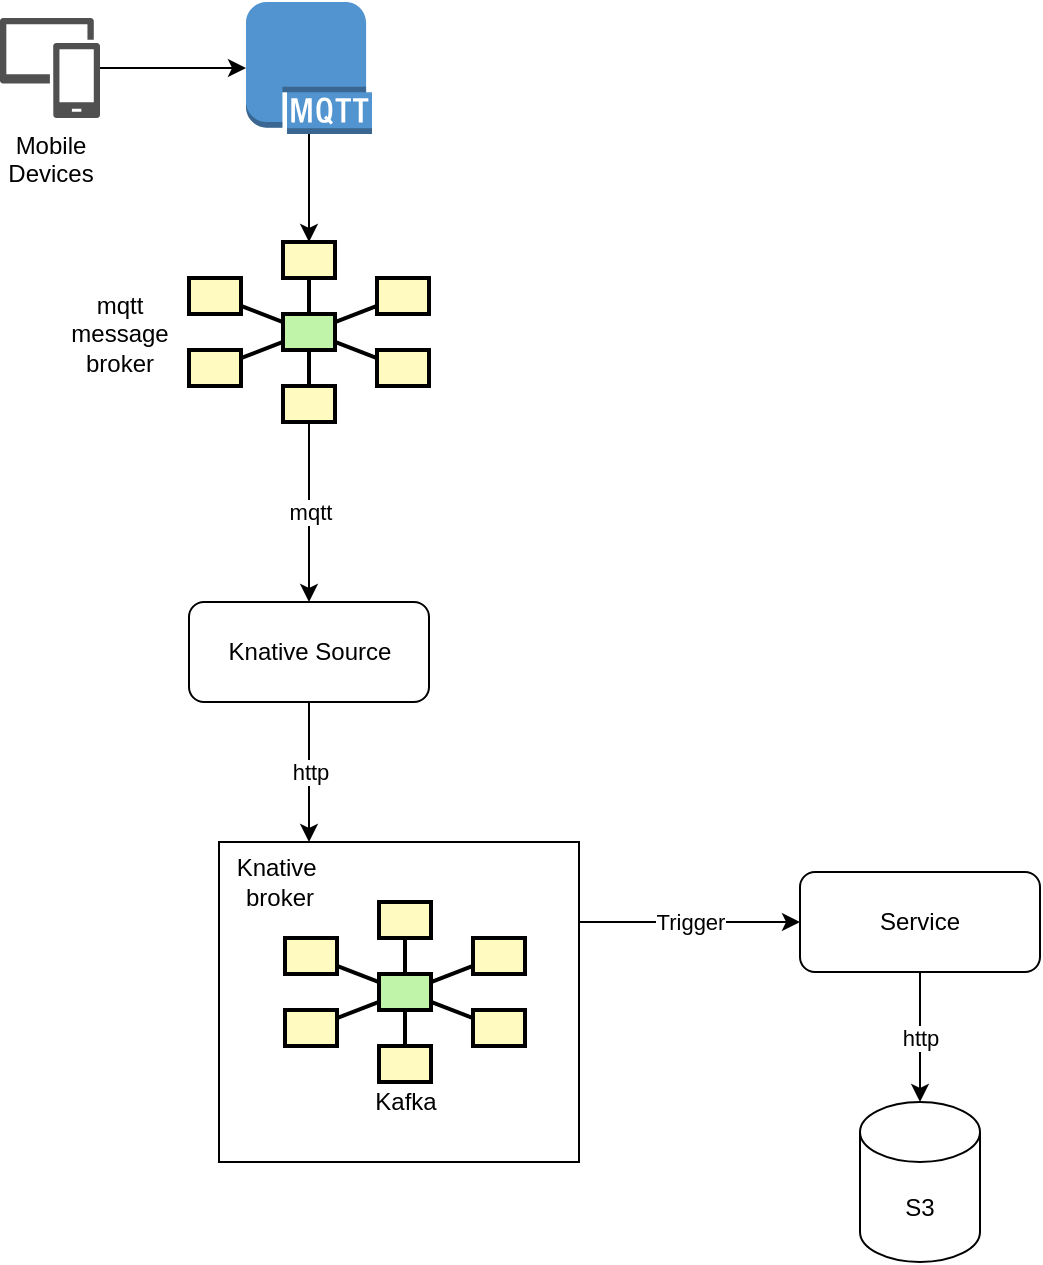<mxfile version="13.7.3" type="github"><diagram id="nV7kE_oXZtvIkgPKJ71w" name="Page-1"><mxGraphModel dx="1238" dy="1299" grid="1" gridSize="10" guides="1" tooltips="1" connect="1" arrows="1" fold="1" page="1" pageScale="1" pageWidth="850" pageHeight="1100" math="0" shadow="0"><root><mxCell id="0"/><mxCell id="1" parent="0"/><mxCell id="1ktBRY_Vf5KkCY2ygiNq-58" value="Trigger" style="edgeStyle=orthogonalEdgeStyle;rounded=0;orthogonalLoop=1;jettySize=auto;html=1;exitX=1;exitY=0.25;exitDx=0;exitDy=0;entryX=0;entryY=0.5;entryDx=0;entryDy=0;" edge="1" parent="1" source="1ktBRY_Vf5KkCY2ygiNq-50" target="1ktBRY_Vf5KkCY2ygiNq-56"><mxGeometry relative="1" as="geometry"/></mxCell><mxCell id="1ktBRY_Vf5KkCY2ygiNq-50" value="" style="rounded=0;whiteSpace=wrap;html=1;" vertex="1" parent="1"><mxGeometry x="169.5" y="540" width="180" height="160" as="geometry"/></mxCell><mxCell id="1ktBRY_Vf5KkCY2ygiNq-1" value="" style="strokeWidth=2;dashed=0;align=center;fontSize=8;shape=rect;fillColor=#fffbc0;strokeColor=#000000;" vertex="1" parent="1"><mxGeometry x="201.5" y="240" width="26" height="18" as="geometry"/></mxCell><mxCell id="1ktBRY_Vf5KkCY2ygiNq-2" value="" style="strokeWidth=2;dashed=0;align=center;fontSize=8;shape=rect;fillColor=#fffbc0;strokeColor=#000000;" vertex="1" parent="1"><mxGeometry x="154.5" y="258" width="26" height="18" as="geometry"/></mxCell><mxCell id="1ktBRY_Vf5KkCY2ygiNq-3" value="" style="strokeWidth=2;dashed=0;align=center;fontSize=8;shape=rect;fillColor=#fffbc0;strokeColor=#000000;" vertex="1" parent="1"><mxGeometry x="248.5" y="258" width="26" height="18" as="geometry"/></mxCell><mxCell id="1ktBRY_Vf5KkCY2ygiNq-4" value="" style="strokeWidth=2;dashed=0;align=center;fontSize=8;shape=rect;fillColor=#fffbc0;strokeColor=#000000;" vertex="1" parent="1"><mxGeometry x="154.5" y="294" width="26" height="18" as="geometry"/></mxCell><mxCell id="1ktBRY_Vf5KkCY2ygiNq-5" value="" style="strokeWidth=2;dashed=0;align=center;fontSize=8;shape=rect;fillColor=#fffbc0;strokeColor=#000000;" vertex="1" parent="1"><mxGeometry x="248.5" y="294" width="26" height="18" as="geometry"/></mxCell><mxCell id="1ktBRY_Vf5KkCY2ygiNq-51" value="mqtt" style="edgeStyle=orthogonalEdgeStyle;rounded=0;orthogonalLoop=1;jettySize=auto;html=1;exitX=0.5;exitY=1;exitDx=0;exitDy=0;entryX=0.5;entryY=0;entryDx=0;entryDy=0;" edge="1" parent="1" source="1ktBRY_Vf5KkCY2ygiNq-6" target="1ktBRY_Vf5KkCY2ygiNq-47"><mxGeometry relative="1" as="geometry"/></mxCell><mxCell id="1ktBRY_Vf5KkCY2ygiNq-6" value="" style="strokeWidth=2;dashed=0;align=center;fontSize=8;shape=rect;fillColor=#fffbc0;strokeColor=#000000;" vertex="1" parent="1"><mxGeometry x="201.5" y="312" width="26" height="18" as="geometry"/></mxCell><mxCell id="1ktBRY_Vf5KkCY2ygiNq-7" value="" style="strokeWidth=2;dashed=0;align=center;fontSize=8;shape=rect;fillColor=#c0f5a9;strokeColor=#000000;" vertex="1" parent="1"><mxGeometry x="201.5" y="276" width="26" height="18" as="geometry"/></mxCell><mxCell id="1ktBRY_Vf5KkCY2ygiNq-8" value="" style="edgeStyle=none;endArrow=none;dashed=0;html=1;strokeWidth=2;" edge="1" source="1ktBRY_Vf5KkCY2ygiNq-7" target="1ktBRY_Vf5KkCY2ygiNq-1" parent="1"><mxGeometry relative="1" as="geometry"/></mxCell><mxCell id="1ktBRY_Vf5KkCY2ygiNq-9" value="" style="edgeStyle=none;endArrow=none;dashed=0;html=1;strokeWidth=2;" edge="1" source="1ktBRY_Vf5KkCY2ygiNq-7" target="1ktBRY_Vf5KkCY2ygiNq-2" parent="1"><mxGeometry relative="1" as="geometry"/></mxCell><mxCell id="1ktBRY_Vf5KkCY2ygiNq-10" value="" style="edgeStyle=none;endArrow=none;dashed=0;html=1;strokeWidth=2;" edge="1" source="1ktBRY_Vf5KkCY2ygiNq-7" target="1ktBRY_Vf5KkCY2ygiNq-3" parent="1"><mxGeometry relative="1" as="geometry"/></mxCell><mxCell id="1ktBRY_Vf5KkCY2ygiNq-11" value="" style="edgeStyle=none;endArrow=none;dashed=0;html=1;strokeWidth=2;" edge="1" source="1ktBRY_Vf5KkCY2ygiNq-7" target="1ktBRY_Vf5KkCY2ygiNq-4" parent="1"><mxGeometry relative="1" as="geometry"/></mxCell><mxCell id="1ktBRY_Vf5KkCY2ygiNq-12" value="" style="edgeStyle=none;endArrow=none;dashed=0;html=1;strokeWidth=2;" edge="1" source="1ktBRY_Vf5KkCY2ygiNq-7" target="1ktBRY_Vf5KkCY2ygiNq-5" parent="1"><mxGeometry relative="1" as="geometry"/></mxCell><mxCell id="1ktBRY_Vf5KkCY2ygiNq-13" value="" style="edgeStyle=none;endArrow=none;dashed=0;html=1;strokeWidth=2;" edge="1" source="1ktBRY_Vf5KkCY2ygiNq-7" target="1ktBRY_Vf5KkCY2ygiNq-6" parent="1"><mxGeometry relative="1" as="geometry"/></mxCell><mxCell id="1ktBRY_Vf5KkCY2ygiNq-14" value="mqtt&lt;br&gt;message&lt;br&gt;broker" style="text;html=1;strokeColor=none;fillColor=none;align=center;verticalAlign=middle;whiteSpace=wrap;rounded=0;" vertex="1" parent="1"><mxGeometry x="100" y="276" width="40" height="20" as="geometry"/></mxCell><mxCell id="1ktBRY_Vf5KkCY2ygiNq-18" style="edgeStyle=orthogonalEdgeStyle;rounded=0;orthogonalLoop=1;jettySize=auto;html=1;exitX=1;exitY=0.5;exitDx=0;exitDy=0;exitPerimeter=0;" edge="1" parent="1" source="1ktBRY_Vf5KkCY2ygiNq-16" target="1ktBRY_Vf5KkCY2ygiNq-17"><mxGeometry relative="1" as="geometry"/></mxCell><mxCell id="1ktBRY_Vf5KkCY2ygiNq-16" value="Mobile&lt;br&gt;Devices" style="pointerEvents=1;shadow=0;dashed=0;html=1;strokeColor=none;labelPosition=center;verticalLabelPosition=bottom;verticalAlign=top;align=center;fillColor=#505050;shape=mxgraph.mscae.intune.device_group" vertex="1" parent="1"><mxGeometry x="60" y="128" width="50" height="50" as="geometry"/></mxCell><mxCell id="1ktBRY_Vf5KkCY2ygiNq-19" style="edgeStyle=orthogonalEdgeStyle;rounded=0;orthogonalLoop=1;jettySize=auto;html=1;exitX=0.5;exitY=1;exitDx=0;exitDy=0;exitPerimeter=0;entryX=0.5;entryY=0;entryDx=0;entryDy=0;" edge="1" parent="1" source="1ktBRY_Vf5KkCY2ygiNq-17" target="1ktBRY_Vf5KkCY2ygiNq-1"><mxGeometry relative="1" as="geometry"/></mxCell><mxCell id="1ktBRY_Vf5KkCY2ygiNq-17" value="" style="outlineConnect=0;dashed=0;verticalLabelPosition=bottom;verticalAlign=top;align=center;html=1;shape=mxgraph.aws3.mqtt_protocol;fillColor=#5294CF;gradientColor=none;" vertex="1" parent="1"><mxGeometry x="183" y="120" width="63" height="66" as="geometry"/></mxCell><mxCell id="1ktBRY_Vf5KkCY2ygiNq-33" value="" style="strokeWidth=2;dashed=0;align=center;fontSize=8;shape=rect;fillColor=#fffbc0;strokeColor=#000000;" vertex="1" parent="1"><mxGeometry x="249.5" y="570" width="26" height="18" as="geometry"/></mxCell><mxCell id="1ktBRY_Vf5KkCY2ygiNq-34" value="" style="strokeWidth=2;dashed=0;align=center;fontSize=8;shape=rect;fillColor=#fffbc0;strokeColor=#000000;" vertex="1" parent="1"><mxGeometry x="202.5" y="588" width="26" height="18" as="geometry"/></mxCell><mxCell id="1ktBRY_Vf5KkCY2ygiNq-35" value="" style="strokeWidth=2;dashed=0;align=center;fontSize=8;shape=rect;fillColor=#fffbc0;strokeColor=#000000;" vertex="1" parent="1"><mxGeometry x="296.5" y="588" width="26" height="18" as="geometry"/></mxCell><mxCell id="1ktBRY_Vf5KkCY2ygiNq-36" value="" style="strokeWidth=2;dashed=0;align=center;fontSize=8;shape=rect;fillColor=#fffbc0;strokeColor=#000000;" vertex="1" parent="1"><mxGeometry x="202.5" y="624" width="26" height="18" as="geometry"/></mxCell><mxCell id="1ktBRY_Vf5KkCY2ygiNq-37" value="" style="strokeWidth=2;dashed=0;align=center;fontSize=8;shape=rect;fillColor=#fffbc0;strokeColor=#000000;" vertex="1" parent="1"><mxGeometry x="296.5" y="624" width="26" height="18" as="geometry"/></mxCell><mxCell id="1ktBRY_Vf5KkCY2ygiNq-38" value="" style="strokeWidth=2;dashed=0;align=center;fontSize=8;shape=rect;fillColor=#fffbc0;strokeColor=#000000;" vertex="1" parent="1"><mxGeometry x="249.5" y="642" width="26" height="18" as="geometry"/></mxCell><mxCell id="1ktBRY_Vf5KkCY2ygiNq-39" value="" style="strokeWidth=2;dashed=0;align=center;fontSize=8;shape=rect;fillColor=#c0f5a9;strokeColor=#000000;" vertex="1" parent="1"><mxGeometry x="249.5" y="606" width="26" height="18" as="geometry"/></mxCell><mxCell id="1ktBRY_Vf5KkCY2ygiNq-40" value="" style="edgeStyle=none;endArrow=none;dashed=0;html=1;strokeWidth=2;" edge="1" parent="1" source="1ktBRY_Vf5KkCY2ygiNq-39" target="1ktBRY_Vf5KkCY2ygiNq-33"><mxGeometry relative="1" as="geometry"/></mxCell><mxCell id="1ktBRY_Vf5KkCY2ygiNq-41" value="" style="edgeStyle=none;endArrow=none;dashed=0;html=1;strokeWidth=2;" edge="1" parent="1" source="1ktBRY_Vf5KkCY2ygiNq-39" target="1ktBRY_Vf5KkCY2ygiNq-34"><mxGeometry relative="1" as="geometry"/></mxCell><mxCell id="1ktBRY_Vf5KkCY2ygiNq-42" value="" style="edgeStyle=none;endArrow=none;dashed=0;html=1;strokeWidth=2;" edge="1" parent="1" source="1ktBRY_Vf5KkCY2ygiNq-39" target="1ktBRY_Vf5KkCY2ygiNq-35"><mxGeometry relative="1" as="geometry"/></mxCell><mxCell id="1ktBRY_Vf5KkCY2ygiNq-43" value="" style="edgeStyle=none;endArrow=none;dashed=0;html=1;strokeWidth=2;" edge="1" parent="1" source="1ktBRY_Vf5KkCY2ygiNq-39" target="1ktBRY_Vf5KkCY2ygiNq-36"><mxGeometry relative="1" as="geometry"/></mxCell><mxCell id="1ktBRY_Vf5KkCY2ygiNq-44" value="" style="edgeStyle=none;endArrow=none;dashed=0;html=1;strokeWidth=2;" edge="1" parent="1" source="1ktBRY_Vf5KkCY2ygiNq-39" target="1ktBRY_Vf5KkCY2ygiNq-37"><mxGeometry relative="1" as="geometry"/></mxCell><mxCell id="1ktBRY_Vf5KkCY2ygiNq-45" value="" style="edgeStyle=none;endArrow=none;dashed=0;html=1;strokeWidth=2;" edge="1" parent="1" source="1ktBRY_Vf5KkCY2ygiNq-39" target="1ktBRY_Vf5KkCY2ygiNq-38"><mxGeometry relative="1" as="geometry"/></mxCell><mxCell id="1ktBRY_Vf5KkCY2ygiNq-46" value="Kafka" style="text;html=1;strokeColor=none;fillColor=none;align=center;verticalAlign=middle;whiteSpace=wrap;rounded=0;" vertex="1" parent="1"><mxGeometry x="242.5" y="660" width="40" height="20" as="geometry"/></mxCell><mxCell id="1ktBRY_Vf5KkCY2ygiNq-53" value="http" style="edgeStyle=orthogonalEdgeStyle;rounded=0;orthogonalLoop=1;jettySize=auto;html=1;exitX=0.5;exitY=1;exitDx=0;exitDy=0;entryX=0.25;entryY=0;entryDx=0;entryDy=0;" edge="1" parent="1" source="1ktBRY_Vf5KkCY2ygiNq-47" target="1ktBRY_Vf5KkCY2ygiNq-50"><mxGeometry relative="1" as="geometry"/></mxCell><mxCell id="1ktBRY_Vf5KkCY2ygiNq-47" value="Knative Source" style="rounded=1;whiteSpace=wrap;html=1;" vertex="1" parent="1"><mxGeometry x="154.5" y="420" width="120" height="50" as="geometry"/></mxCell><mxCell id="1ktBRY_Vf5KkCY2ygiNq-54" value="Knative&amp;nbsp; broker" style="text;html=1;strokeColor=none;fillColor=none;align=center;verticalAlign=middle;whiteSpace=wrap;rounded=0;" vertex="1" parent="1"><mxGeometry x="179.5" y="550" width="40" height="20" as="geometry"/></mxCell><mxCell id="1ktBRY_Vf5KkCY2ygiNq-61" value="http" style="edgeStyle=orthogonalEdgeStyle;rounded=0;orthogonalLoop=1;jettySize=auto;html=1;exitX=0.5;exitY=1;exitDx=0;exitDy=0;entryX=0.5;entryY=0;entryDx=0;entryDy=0;entryPerimeter=0;" edge="1" parent="1" source="1ktBRY_Vf5KkCY2ygiNq-56" target="1ktBRY_Vf5KkCY2ygiNq-60"><mxGeometry relative="1" as="geometry"/></mxCell><mxCell id="1ktBRY_Vf5KkCY2ygiNq-56" value="Service" style="rounded=1;whiteSpace=wrap;html=1;" vertex="1" parent="1"><mxGeometry x="460" y="555" width="120" height="50" as="geometry"/></mxCell><mxCell id="1ktBRY_Vf5KkCY2ygiNq-60" value="S3" style="shape=cylinder3;whiteSpace=wrap;html=1;boundedLbl=1;backgroundOutline=1;size=15;" vertex="1" parent="1"><mxGeometry x="490" y="670" width="60" height="80" as="geometry"/></mxCell></root></mxGraphModel></diagram></mxfile>